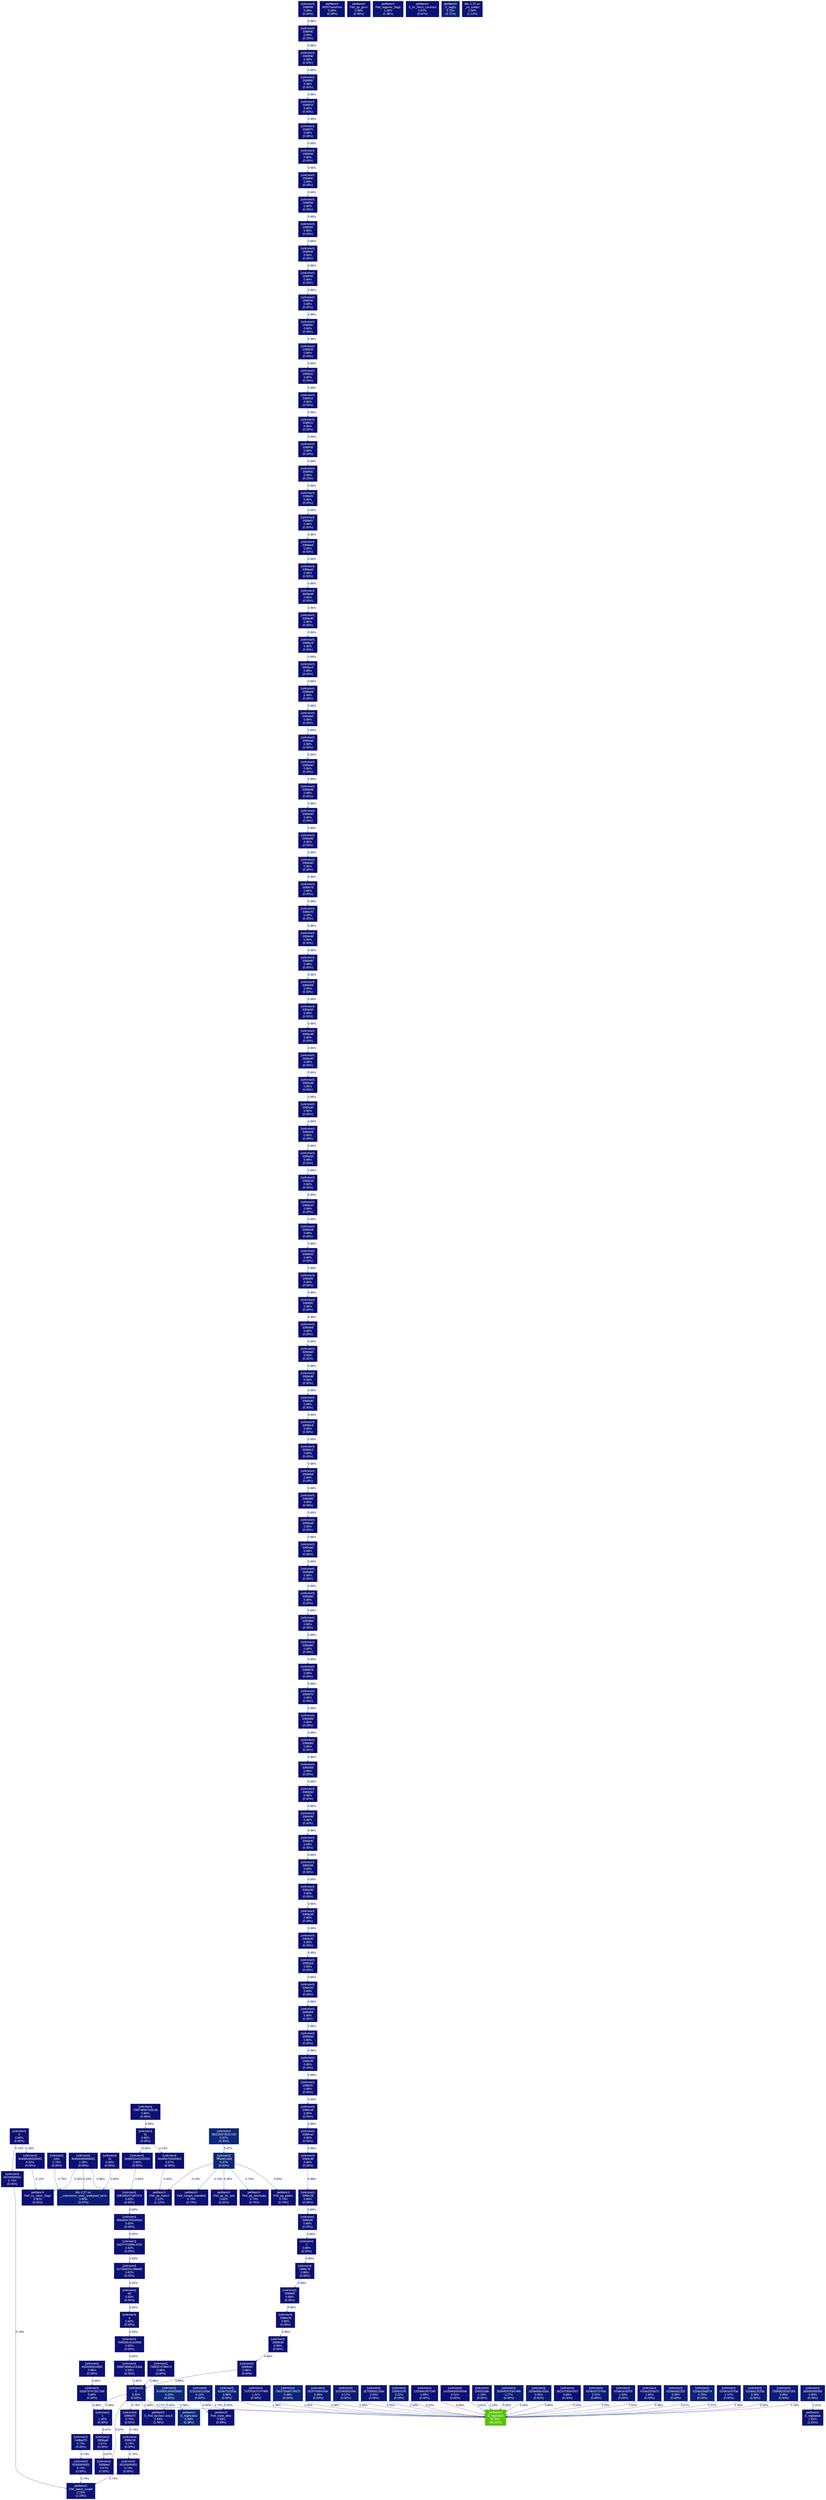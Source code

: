 digraph {
	graph [fontname=Arial, nodesep=0.125, ranksep=0.25];
	node [fontcolor=white, fontname=Arial, height=0, shape=box, style=filled, width=0];
	edge [fontname=Arial];
	"0:[unknown]" [color="#0d1a77", fontcolor="#ffffff", fontsize="10.00", label="[unknown]\n0\n3.20%\n(0.00%)"];
	"0:[unknown]" -> "1:[unknown]" [arrowsize="0.35", color="#0d0f73", fontcolor="#0d0f73", fontsize="10.00", label="0.58%", labeldistance="0.50", penwidth="0.50"];
	"0:[unknown]" -> "2089a70:[unknown]" [arrowsize="0.35", color="#0d1074", fontcolor="#0d1074", fontsize="10.00", label="0.74%", labeldistance="0.50", penwidth="0.50"];
	"0:[unknown]" -> "S_find_byclass.isra.5:/scratch/s1576261/spec-prof/install-spec-prof/CPU2006/400.perlbench/exe/perlbench" [arrowsize="0.35", color="#0d0f73", fontcolor="#0d0f73", fontsize="10.00", label="0.50%", labeldistance="0.50", penwidth="0.50"];
	"0:[unknown]" -> "S_regmatch:/scratch/s1576261/spec-prof/install-spec-prof/CPU2006/400.perlbench/exe/perlbench" [arrowsize="0.35", color="#0d0d73", fontcolor="#0d0d73", fontsize="10.00", label="0.17%", labeldistance="0.50", penwidth="0.50"];
	"1000b1100:[unknown]" [color="#0d1a77", fontcolor="#ffffff", fontsize="10.00", label="[unknown]\n1000b1100\n3.22%\n(0.00%)"];
	"1000b1100:[unknown]" -> "S_regmatch:/scratch/s1576261/spec-prof/install-spec-prof/CPU2006/400.perlbench/exe/perlbench" [arrowsize="0.35", color="#0d1a77", fontcolor="#0d1a77", fontsize="10.00", label="3.22%", labeldistance="0.50", penwidth="0.50"];
	"1001:[unknown]" [color="#0d1074", fontcolor="#ffffff", fontsize="10.00", label="[unknown]\n1001\n0.75%\n(0.00%)"];
	"1001:[unknown]" -> "__memmove_sse2_unaligned_erms:/lib64/libc-2.27.so" [arrowsize="0.35", color="#0d1074", fontcolor="#0d1074", fontsize="10.00", label="0.75%", labeldistance="0.50", penwidth="0.50"];
	"131fde61657240:[unknown]" [color="#0d1074", fontcolor="#ffffff", fontsize="10.00", label="[unknown]\n131fde61657240\n0.85%\n(0.00%)"];
	"131fde61657240:[unknown]" -> "S_regmatch:/scratch/s1576261/spec-prof/install-spec-prof/CPU2006/400.perlbench/exe/perlbench" [arrowsize="0.35", color="#0d1074", fontcolor="#0d1074", fontsize="10.00", label="0.85%", labeldistance="0.50", penwidth="0.50"];
	"14d8ad70:[unknown]" [color="#0d1074", fontcolor="#ffffff", fontsize="10.00", label="[unknown]\n14d8ad70\n0.74%\n(0.00%)"];
	"14d8ad70:[unknown]" -> "50300000001:[unknown]" [arrowsize="0.35", color="#0d1074", fontcolor="#0d1074", fontsize="10.00", label="0.74%", labeldistance="0.50", penwidth="0.50"];
	"1:[unknown]" [color="#0d1375", fontcolor="#ffffff", fontsize="10.00", label="[unknown]\n1\n1.44%\n(0.00%)"];
	"1:[unknown]" -> "2089aa8:[unknown]" [arrowsize="0.35", color="#0d0f74", fontcolor="#0d0f74", fontsize="10.00", label="0.67%", labeldistance="0.50", penwidth="0.50"];
	"1e25840000000de:[unknown]" [color="#0d0f73", fontcolor="#ffffff", fontsize="10.00", label="[unknown]\n1e25840000000de\n0.51%\n(0.00%)"];
	"1e25840000000de:[unknown]" -> "S_regmatch:/scratch/s1576261/spec-prof/install-spec-prof/CPU2006/400.perlbench/exe/perlbench" [arrowsize="0.35", color="#0d0f73", fontcolor="#0d0f73", fontsize="10.00", label="0.51%", labeldistance="0.50", penwidth="0.50"];
	"200022dde:[unknown]" [color="#0d1274", fontcolor="#ffffff", fontsize="10.00", label="[unknown]\n200022dde\n1.19%\n(0.00%)"];
	"200022dde:[unknown]" -> "S_regmatch:/scratch/s1576261/spec-prof/install-spec-prof/CPU2006/400.perlbench/exe/perlbench" [arrowsize="0.35", color="#0d1274", fontcolor="#0d1274", fontsize="10.00", label="1.19%", labeldistance="0.50", penwidth="0.50"];
	"206873696c6c616d:[unknown]" [color="#0d1074", fontcolor="#ffffff", fontsize="10.00", label="[unknown]\n206873696c6c616d\n0.82%\n(0.00%)"];
	"206873696c6c616d:[unknown]" -> "0:[unknown]" [arrowsize="0.35", color="#0d1074", fontcolor="#0d1074", fontsize="10.00", label="0.82%", labeldistance="0.50", penwidth="0.50"];
	"2089a70:[unknown]" [color="#0d1074", fontcolor="#ffffff", fontsize="10.00", label="[unknown]\n2089a70\n0.74%\n(0.00%)"];
	"2089a70:[unknown]" -> "2089c08:[unknown]" [arrowsize="0.35", color="#0d1074", fontcolor="#0d1074", fontsize="10.00", label="0.74%", labeldistance="0.50", penwidth="0.50"];
	"2089a78:[unknown]" [color="#0d1074", fontcolor="#ffffff", fontsize="10.00", label="[unknown]\n2089a78\n0.86%\n(0.00%)"];
	"2089a78:[unknown]" -> "2089b38:[unknown]" [arrowsize="0.35", color="#0d1074", fontcolor="#0d1074", fontsize="10.00", label="0.86%", labeldistance="0.50", penwidth="0.50"];
	"2089aa8:[unknown]" [color="#0d0f74", fontcolor="#ffffff", fontsize="10.00", label="[unknown]\n2089aa8\n0.67%\n(0.00%)"];
	"2089aa8:[unknown]" -> "2089be0:[unknown]" [arrowsize="0.35", color="#0d0f74", fontcolor="#0d0f74", fontsize="10.00", label="0.67%", labeldistance="0.50", penwidth="0.50"];
	"2089af8:[unknown]" [color="#0d1074", fontcolor="#ffffff", fontsize="10.00", label="[unknown]\n2089af8\n0.86%\n(0.00%)"];
	"2089af8:[unknown]" -> "3:[unknown]" [arrowsize="0.35", color="#0d1074", fontcolor="#0d1074", fontsize="10.00", label="0.86%", labeldistance="0.50", penwidth="0.50"];
	"2089b38:[unknown]" [color="#0d1074", fontcolor="#ffffff", fontsize="10.00", label="[unknown]\n2089b38\n0.86%\n(0.00%)"];
	"2089b38:[unknown]" -> "2089b40:[unknown]" [arrowsize="0.35", color="#0d1074", fontcolor="#0d1074", fontsize="10.00", label="0.86%", labeldistance="0.50", penwidth="0.50"];
	"2089b40:[unknown]" [color="#0d1074", fontcolor="#ffffff", fontsize="10.00", label="[unknown]\n2089b40\n0.86%\n(0.00%)"];
	"2089b40:[unknown]" -> "0:[unknown]" [arrowsize="0.35", color="#0d1074", fontcolor="#0d1074", fontsize="10.00", label="0.86%", labeldistance="0.50", penwidth="0.50"];
	"2089be0:[unknown]" [color="#0d0f74", fontcolor="#ffffff", fontsize="10.00", label="[unknown]\n2089be0\n0.67%\n(0.00%)"];
	"2089be0:[unknown]" -> "0:[unknown]" [arrowsize="0.35", color="#0d0f74", fontcolor="#0d0f74", fontsize="10.00", label="0.67%", labeldistance="0.50", penwidth="0.50"];
	"2089bf8:[unknown]" [color="#0d1074", fontcolor="#ffffff", fontsize="10.00", label="[unknown]\n2089bf8\n0.86%\n(0.00%)"];
	"2089bf8:[unknown]" -> "2089a78:[unknown]" [arrowsize="0.35", color="#0d1074", fontcolor="#0d1074", fontsize="10.00", label="0.86%", labeldistance="0.50", penwidth="0.50"];
	"2089c08:[unknown]" [color="#0d1074", fontcolor="#ffffff", fontsize="10.00", label="[unknown]\n2089c08\n0.74%\n(0.00%)"];
	"2089c08:[unknown]" -> "50100000001:[unknown]" [arrowsize="0.35", color="#0d1074", fontcolor="#0d1074", fontsize="10.00", label="0.74%", labeldistance="0.50", penwidth="0.50"];
	"2089c28:[unknown]" [color="#0d1074", fontcolor="#ffffff", fontsize="10.00", label="[unknown]\n2089c28\n0.86%\n(0.00%)"];
	"2089c28:[unknown]" -> "2089af8:[unknown]" [arrowsize="0.35", color="#0d1074", fontcolor="#0d1074", fontsize="10.00", label="0.86%", labeldistance="0.50", penwidth="0.50"];
	"2089c78:[unknown]" [color="#0d1074", fontcolor="#ffffff", fontsize="10.00", label="[unknown]\n2089c78\n0.86%\n(0.00%)"];
	"2089c78:[unknown]" -> "2089bf8:[unknown]" [arrowsize="0.35", color="#0d1074", fontcolor="#0d1074", fontsize="10.00", label="0.86%", labeldistance="0.50", penwidth="0.50"];
	"2089cd8:[unknown]" [color="#0d1074", fontcolor="#ffffff", fontsize="10.00", label="[unknown]\n2089cd8\n0.86%\n(0.00%)"];
	"2089cd8:[unknown]" -> "2089c28:[unknown]" [arrowsize="0.35", color="#0d1074", fontcolor="#0d1074", fontsize="10.00", label="0.86%", labeldistance="0.50", penwidth="0.50"];
	"2089ce0:[unknown]" [color="#0d1074", fontcolor="#ffffff", fontsize="10.00", label="[unknown]\n2089ce0\n0.86%\n(0.00%)"];
	"2089ce0:[unknown]" -> "2089cd8:[unknown]" [arrowsize="0.35", color="#0d1074", fontcolor="#0d1074", fontsize="10.00", label="0.86%", labeldistance="0.50", penwidth="0.50"];
	"2089ce8:[unknown]" [color="#0d1074", fontcolor="#ffffff", fontsize="10.00", label="[unknown]\n2089ce8\n0.86%\n(0.00%)"];
	"2089ce8:[unknown]" -> "2089ce0:[unknown]" [arrowsize="0.35", color="#0d1074", fontcolor="#0d1074", fontsize="10.00", label="0.86%", labeldistance="0.50", penwidth="0.50"];
	"2089cf0:[unknown]" [color="#0d1074", fontcolor="#ffffff", fontsize="10.00", label="[unknown]\n2089cf0\n0.86%\n(0.00%)"];
	"2089cf0:[unknown]" -> "2089ce8:[unknown]" [arrowsize="0.35", color="#0d1074", fontcolor="#0d1074", fontsize="10.00", label="0.86%", labeldistance="0.50", penwidth="0.50"];
	"2089cf8:[unknown]" [color="#0d1074", fontcolor="#ffffff", fontsize="10.00", label="[unknown]\n2089cf8\n0.86%\n(0.00%)"];
	"2089cf8:[unknown]" -> "2089cf0:[unknown]" [arrowsize="0.35", color="#0d1074", fontcolor="#0d1074", fontsize="10.00", label="0.86%", labeldistance="0.50", penwidth="0.50"];
	"2089d00:[unknown]" [color="#0d1074", fontcolor="#ffffff", fontsize="10.00", label="[unknown]\n2089d00\n0.86%\n(0.00%)"];
	"2089d00:[unknown]" -> "2089cf8:[unknown]" [arrowsize="0.35", color="#0d1074", fontcolor="#0d1074", fontsize="10.00", label="0.86%", labeldistance="0.50", penwidth="0.50"];
	"2089d08:[unknown]" [color="#0d1074", fontcolor="#ffffff", fontsize="10.00", label="[unknown]\n2089d08\n0.86%\n(0.00%)"];
	"2089d08:[unknown]" -> "2089d00:[unknown]" [arrowsize="0.35", color="#0d1074", fontcolor="#0d1074", fontsize="10.00", label="0.86%", labeldistance="0.50", penwidth="0.50"];
	"2089d10:[unknown]" [color="#0d1074", fontcolor="#ffffff", fontsize="10.00", label="[unknown]\n2089d10\n0.86%\n(0.00%)"];
	"2089d10:[unknown]" -> "2089d08:[unknown]" [arrowsize="0.35", color="#0d1074", fontcolor="#0d1074", fontsize="10.00", label="0.86%", labeldistance="0.50", penwidth="0.50"];
	"2089d18:[unknown]" [color="#0d1074", fontcolor="#ffffff", fontsize="10.00", label="[unknown]\n2089d18\n0.86%\n(0.00%)"];
	"2089d18:[unknown]" -> "2089d10:[unknown]" [arrowsize="0.35", color="#0d1074", fontcolor="#0d1074", fontsize="10.00", label="0.86%", labeldistance="0.50", penwidth="0.50"];
	"2089d20:[unknown]" [color="#0d1074", fontcolor="#ffffff", fontsize="10.00", label="[unknown]\n2089d20\n0.86%\n(0.00%)"];
	"2089d20:[unknown]" -> "2089d18:[unknown]" [arrowsize="0.35", color="#0d1074", fontcolor="#0d1074", fontsize="10.00", label="0.86%", labeldistance="0.50", penwidth="0.50"];
	"2089d28:[unknown]" [color="#0d1074", fontcolor="#ffffff", fontsize="10.00", label="[unknown]\n2089d28\n0.86%\n(0.00%)"];
	"2089d28:[unknown]" -> "2089d20:[unknown]" [arrowsize="0.35", color="#0d1074", fontcolor="#0d1074", fontsize="10.00", label="0.86%", labeldistance="0.50", penwidth="0.50"];
	"2089d30:[unknown]" [color="#0d1074", fontcolor="#ffffff", fontsize="10.00", label="[unknown]\n2089d30\n0.86%\n(0.00%)"];
	"2089d30:[unknown]" -> "2089d28:[unknown]" [arrowsize="0.35", color="#0d1074", fontcolor="#0d1074", fontsize="10.00", label="0.86%", labeldistance="0.50", penwidth="0.50"];
	"2089d38:[unknown]" [color="#0d1074", fontcolor="#ffffff", fontsize="10.00", label="[unknown]\n2089d38\n0.86%\n(0.00%)"];
	"2089d38:[unknown]" -> "2089d30:[unknown]" [arrowsize="0.35", color="#0d1074", fontcolor="#0d1074", fontsize="10.00", label="0.86%", labeldistance="0.50", penwidth="0.50"];
	"2089d40:[unknown]" [color="#0d1074", fontcolor="#ffffff", fontsize="10.00", label="[unknown]\n2089d40\n0.86%\n(0.00%)"];
	"2089d40:[unknown]" -> "2089d38:[unknown]" [arrowsize="0.35", color="#0d1074", fontcolor="#0d1074", fontsize="10.00", label="0.86%", labeldistance="0.50", penwidth="0.50"];
	"2089d48:[unknown]" [color="#0d1074", fontcolor="#ffffff", fontsize="10.00", label="[unknown]\n2089d48\n0.86%\n(0.00%)"];
	"2089d48:[unknown]" -> "2089d40:[unknown]" [arrowsize="0.35", color="#0d1074", fontcolor="#0d1074", fontsize="10.00", label="0.86%", labeldistance="0.50", penwidth="0.50"];
	"2089d50:[unknown]" [color="#0d1074", fontcolor="#ffffff", fontsize="10.00", label="[unknown]\n2089d50\n0.86%\n(0.00%)"];
	"2089d50:[unknown]" -> "2089d48:[unknown]" [arrowsize="0.35", color="#0d1074", fontcolor="#0d1074", fontsize="10.00", label="0.86%", labeldistance="0.50", penwidth="0.50"];
	"2089d58:[unknown]" [color="#0d1074", fontcolor="#ffffff", fontsize="10.00", label="[unknown]\n2089d58\n0.86%\n(0.00%)"];
	"2089d58:[unknown]" -> "2089d50:[unknown]" [arrowsize="0.35", color="#0d1074", fontcolor="#0d1074", fontsize="10.00", label="0.86%", labeldistance="0.50", penwidth="0.50"];
	"2089d60:[unknown]" [color="#0d1074", fontcolor="#ffffff", fontsize="10.00", label="[unknown]\n2089d60\n0.86%\n(0.00%)"];
	"2089d60:[unknown]" -> "2089d58:[unknown]" [arrowsize="0.35", color="#0d1074", fontcolor="#0d1074", fontsize="10.00", label="0.86%", labeldistance="0.50", penwidth="0.50"];
	"2089d68:[unknown]" [color="#0d1074", fontcolor="#ffffff", fontsize="10.00", label="[unknown]\n2089d68\n0.86%\n(0.00%)"];
	"2089d68:[unknown]" -> "2089d60:[unknown]" [arrowsize="0.35", color="#0d1074", fontcolor="#0d1074", fontsize="10.00", label="0.86%", labeldistance="0.50", penwidth="0.50"];
	"2089d70:[unknown]" [color="#0d1074", fontcolor="#ffffff", fontsize="10.00", label="[unknown]\n2089d70\n0.86%\n(0.00%)"];
	"2089d70:[unknown]" -> "2089d68:[unknown]" [arrowsize="0.35", color="#0d1074", fontcolor="#0d1074", fontsize="10.00", label="0.86%", labeldistance="0.50", penwidth="0.50"];
	"2089d78:[unknown]" [color="#0d1074", fontcolor="#ffffff", fontsize="10.00", label="[unknown]\n2089d78\n0.86%\n(0.00%)"];
	"2089d78:[unknown]" -> "2089d70:[unknown]" [arrowsize="0.35", color="#0d1074", fontcolor="#0d1074", fontsize="10.00", label="0.86%", labeldistance="0.50", penwidth="0.50"];
	"2089d80:[unknown]" [color="#0d1074", fontcolor="#ffffff", fontsize="10.00", label="[unknown]\n2089d80\n0.86%\n(0.00%)"];
	"2089d80:[unknown]" -> "2089d78:[unknown]" [arrowsize="0.35", color="#0d1074", fontcolor="#0d1074", fontsize="10.00", label="0.86%", labeldistance="0.50", penwidth="0.50"];
	"2089d88:[unknown]" [color="#0d1074", fontcolor="#ffffff", fontsize="10.00", label="[unknown]\n2089d88\n0.86%\n(0.00%)"];
	"2089d88:[unknown]" -> "2089d80:[unknown]" [arrowsize="0.35", color="#0d1074", fontcolor="#0d1074", fontsize="10.00", label="0.86%", labeldistance="0.50", penwidth="0.50"];
	"2089d90:[unknown]" [color="#0d1074", fontcolor="#ffffff", fontsize="10.00", label="[unknown]\n2089d90\n0.86%\n(0.00%)"];
	"2089d90:[unknown]" -> "2089d88:[unknown]" [arrowsize="0.35", color="#0d1074", fontcolor="#0d1074", fontsize="10.00", label="0.86%", labeldistance="0.50", penwidth="0.50"];
	"2089d98:[unknown]" [color="#0d1074", fontcolor="#ffffff", fontsize="10.00", label="[unknown]\n2089d98\n0.86%\n(0.00%)"];
	"2089d98:[unknown]" -> "2089d90:[unknown]" [arrowsize="0.35", color="#0d1074", fontcolor="#0d1074", fontsize="10.00", label="0.86%", labeldistance="0.50", penwidth="0.50"];
	"2089da0:[unknown]" [color="#0d1074", fontcolor="#ffffff", fontsize="10.00", label="[unknown]\n2089da0\n0.86%\n(0.00%)"];
	"2089da0:[unknown]" -> "2089d98:[unknown]" [arrowsize="0.35", color="#0d1074", fontcolor="#0d1074", fontsize="10.00", label="0.86%", labeldistance="0.50", penwidth="0.50"];
	"2089da8:[unknown]" [color="#0d1074", fontcolor="#ffffff", fontsize="10.00", label="[unknown]\n2089da8\n0.86%\n(0.00%)"];
	"2089da8:[unknown]" -> "2089da0:[unknown]" [arrowsize="0.35", color="#0d1074", fontcolor="#0d1074", fontsize="10.00", label="0.86%", labeldistance="0.50", penwidth="0.50"];
	"2089db0:[unknown]" [color="#0d1074", fontcolor="#ffffff", fontsize="10.00", label="[unknown]\n2089db0\n0.86%\n(0.00%)"];
	"2089db0:[unknown]" -> "2089da8:[unknown]" [arrowsize="0.35", color="#0d1074", fontcolor="#0d1074", fontsize="10.00", label="0.86%", labeldistance="0.50", penwidth="0.50"];
	"2089db8:[unknown]" [color="#0d1074", fontcolor="#ffffff", fontsize="10.00", label="[unknown]\n2089db8\n0.86%\n(0.00%)"];
	"2089db8:[unknown]" -> "2089db0:[unknown]" [arrowsize="0.35", color="#0d1074", fontcolor="#0d1074", fontsize="10.00", label="0.86%", labeldistance="0.50", penwidth="0.50"];
	"2089dc0:[unknown]" [color="#0d1074", fontcolor="#ffffff", fontsize="10.00", label="[unknown]\n2089dc0\n0.86%\n(0.00%)"];
	"2089dc0:[unknown]" -> "2089db8:[unknown]" [arrowsize="0.35", color="#0d1074", fontcolor="#0d1074", fontsize="10.00", label="0.86%", labeldistance="0.50", penwidth="0.50"];
	"2089dc8:[unknown]" [color="#0d1074", fontcolor="#ffffff", fontsize="10.00", label="[unknown]\n2089dc8\n0.86%\n(0.00%)"];
	"2089dc8:[unknown]" -> "2089dc0:[unknown]" [arrowsize="0.35", color="#0d1074", fontcolor="#0d1074", fontsize="10.00", label="0.86%", labeldistance="0.50", penwidth="0.50"];
	"2089dd0:[unknown]" [color="#0d1074", fontcolor="#ffffff", fontsize="10.00", label="[unknown]\n2089dd0\n0.86%\n(0.00%)"];
	"2089dd0:[unknown]" -> "2089dc8:[unknown]" [arrowsize="0.35", color="#0d1074", fontcolor="#0d1074", fontsize="10.00", label="0.86%", labeldistance="0.50", penwidth="0.50"];
	"2089dd8:[unknown]" [color="#0d1074", fontcolor="#ffffff", fontsize="10.00", label="[unknown]\n2089dd8\n0.86%\n(0.00%)"];
	"2089dd8:[unknown]" -> "2089dd0:[unknown]" [arrowsize="0.35", color="#0d1074", fontcolor="#0d1074", fontsize="10.00", label="0.86%", labeldistance="0.50", penwidth="0.50"];
	"2089de0:[unknown]" [color="#0d1074", fontcolor="#ffffff", fontsize="10.00", label="[unknown]\n2089de0\n0.86%\n(0.00%)"];
	"2089de0:[unknown]" -> "2089dd8:[unknown]" [arrowsize="0.35", color="#0d1074", fontcolor="#0d1074", fontsize="10.00", label="0.86%", labeldistance="0.50", penwidth="0.50"];
	"2089de8:[unknown]" [color="#0d1074", fontcolor="#ffffff", fontsize="10.00", label="[unknown]\n2089de8\n0.86%\n(0.00%)"];
	"2089de8:[unknown]" -> "2089de0:[unknown]" [arrowsize="0.35", color="#0d1074", fontcolor="#0d1074", fontsize="10.00", label="0.86%", labeldistance="0.50", penwidth="0.50"];
	"2089df0:[unknown]" [color="#0d1074", fontcolor="#ffffff", fontsize="10.00", label="[unknown]\n2089df0\n0.86%\n(0.00%)"];
	"2089df0:[unknown]" -> "2089de8:[unknown]" [arrowsize="0.35", color="#0d1074", fontcolor="#0d1074", fontsize="10.00", label="0.86%", labeldistance="0.50", penwidth="0.50"];
	"2089df8:[unknown]" [color="#0d1074", fontcolor="#ffffff", fontsize="10.00", label="[unknown]\n2089df8\n0.86%\n(0.00%)"];
	"2089df8:[unknown]" -> "2089df0:[unknown]" [arrowsize="0.35", color="#0d1074", fontcolor="#0d1074", fontsize="10.00", label="0.86%", labeldistance="0.50", penwidth="0.50"];
	"2089e00:[unknown]" [color="#0d1074", fontcolor="#ffffff", fontsize="10.00", label="[unknown]\n2089e00\n0.86%\n(0.00%)"];
	"2089e00:[unknown]" -> "2089df8:[unknown]" [arrowsize="0.35", color="#0d1074", fontcolor="#0d1074", fontsize="10.00", label="0.86%", labeldistance="0.50", penwidth="0.50"];
	"2089e08:[unknown]" [color="#0d1074", fontcolor="#ffffff", fontsize="10.00", label="[unknown]\n2089e08\n0.86%\n(0.00%)"];
	"2089e08:[unknown]" -> "2089e00:[unknown]" [arrowsize="0.35", color="#0d1074", fontcolor="#0d1074", fontsize="10.00", label="0.86%", labeldistance="0.50", penwidth="0.50"];
	"2089e10:[unknown]" [color="#0d1074", fontcolor="#ffffff", fontsize="10.00", label="[unknown]\n2089e10\n0.86%\n(0.00%)"];
	"2089e10:[unknown]" -> "2089e08:[unknown]" [arrowsize="0.35", color="#0d1074", fontcolor="#0d1074", fontsize="10.00", label="0.86%", labeldistance="0.50", penwidth="0.50"];
	"2089e18:[unknown]" [color="#0d1074", fontcolor="#ffffff", fontsize="10.00", label="[unknown]\n2089e18\n0.86%\n(0.00%)"];
	"2089e18:[unknown]" -> "2089e10:[unknown]" [arrowsize="0.35", color="#0d1074", fontcolor="#0d1074", fontsize="10.00", label="0.86%", labeldistance="0.50", penwidth="0.50"];
	"2089e20:[unknown]" [color="#0d1074", fontcolor="#ffffff", fontsize="10.00", label="[unknown]\n2089e20\n0.86%\n(0.00%)"];
	"2089e20:[unknown]" -> "2089e18:[unknown]" [arrowsize="0.35", color="#0d1074", fontcolor="#0d1074", fontsize="10.00", label="0.86%", labeldistance="0.50", penwidth="0.50"];
	"2089e28:[unknown]" [color="#0d1074", fontcolor="#ffffff", fontsize="10.00", label="[unknown]\n2089e28\n0.86%\n(0.00%)"];
	"2089e28:[unknown]" -> "2089e20:[unknown]" [arrowsize="0.35", color="#0d1074", fontcolor="#0d1074", fontsize="10.00", label="0.86%", labeldistance="0.50", penwidth="0.50"];
	"2089e30:[unknown]" [color="#0d1074", fontcolor="#ffffff", fontsize="10.00", label="[unknown]\n2089e30\n0.86%\n(0.00%)"];
	"2089e30:[unknown]" -> "2089e28:[unknown]" [arrowsize="0.35", color="#0d1074", fontcolor="#0d1074", fontsize="10.00", label="0.86%", labeldistance="0.50", penwidth="0.50"];
	"2089e38:[unknown]" [color="#0d1074", fontcolor="#ffffff", fontsize="10.00", label="[unknown]\n2089e38\n0.86%\n(0.00%)"];
	"2089e38:[unknown]" -> "2089e30:[unknown]" [arrowsize="0.35", color="#0d1074", fontcolor="#0d1074", fontsize="10.00", label="0.86%", labeldistance="0.50", penwidth="0.50"];
	"2089e40:[unknown]" [color="#0d1074", fontcolor="#ffffff", fontsize="10.00", label="[unknown]\n2089e40\n0.86%\n(0.00%)"];
	"2089e40:[unknown]" -> "2089e38:[unknown]" [arrowsize="0.35", color="#0d1074", fontcolor="#0d1074", fontsize="10.00", label="0.86%", labeldistance="0.50", penwidth="0.50"];
	"2089e48:[unknown]" [color="#0d1074", fontcolor="#ffffff", fontsize="10.00", label="[unknown]\n2089e48\n0.86%\n(0.00%)"];
	"2089e48:[unknown]" -> "2089e40:[unknown]" [arrowsize="0.35", color="#0d1074", fontcolor="#0d1074", fontsize="10.00", label="0.86%", labeldistance="0.50", penwidth="0.50"];
	"2089e50:[unknown]" [color="#0d1074", fontcolor="#ffffff", fontsize="10.00", label="[unknown]\n2089e50\n0.86%\n(0.00%)"];
	"2089e50:[unknown]" -> "2089e48:[unknown]" [arrowsize="0.35", color="#0d1074", fontcolor="#0d1074", fontsize="10.00", label="0.86%", labeldistance="0.50", penwidth="0.50"];
	"2089e58:[unknown]" [color="#0d1074", fontcolor="#ffffff", fontsize="10.00", label="[unknown]\n2089e58\n0.86%\n(0.00%)"];
	"2089e58:[unknown]" -> "2089e50:[unknown]" [arrowsize="0.35", color="#0d1074", fontcolor="#0d1074", fontsize="10.00", label="0.86%", labeldistance="0.50", penwidth="0.50"];
	"2089e60:[unknown]" [color="#0d1074", fontcolor="#ffffff", fontsize="10.00", label="[unknown]\n2089e60\n0.86%\n(0.00%)"];
	"2089e60:[unknown]" -> "2089e58:[unknown]" [arrowsize="0.35", color="#0d1074", fontcolor="#0d1074", fontsize="10.00", label="0.86%", labeldistance="0.50", penwidth="0.50"];
	"2089e68:[unknown]" [color="#0d1074", fontcolor="#ffffff", fontsize="10.00", label="[unknown]\n2089e68\n0.86%\n(0.00%)"];
	"2089e68:[unknown]" -> "2089e60:[unknown]" [arrowsize="0.35", color="#0d1074", fontcolor="#0d1074", fontsize="10.00", label="0.86%", labeldistance="0.50", penwidth="0.50"];
	"2089e70:[unknown]" [color="#0d1074", fontcolor="#ffffff", fontsize="10.00", label="[unknown]\n2089e70\n0.86%\n(0.00%)"];
	"2089e70:[unknown]" -> "2089e68:[unknown]" [arrowsize="0.35", color="#0d1074", fontcolor="#0d1074", fontsize="10.00", label="0.86%", labeldistance="0.50", penwidth="0.50"];
	"2089e78:[unknown]" [color="#0d1074", fontcolor="#ffffff", fontsize="10.00", label="[unknown]\n2089e78\n0.86%\n(0.00%)"];
	"2089e78:[unknown]" -> "2089e70:[unknown]" [arrowsize="0.35", color="#0d1074", fontcolor="#0d1074", fontsize="10.00", label="0.86%", labeldistance="0.50", penwidth="0.50"];
	"2089e80:[unknown]" [color="#0d1074", fontcolor="#ffffff", fontsize="10.00", label="[unknown]\n2089e80\n0.86%\n(0.00%)"];
	"2089e80:[unknown]" -> "2089e78:[unknown]" [arrowsize="0.35", color="#0d1074", fontcolor="#0d1074", fontsize="10.00", label="0.86%", labeldistance="0.50", penwidth="0.50"];
	"2089e88:[unknown]" [color="#0d1074", fontcolor="#ffffff", fontsize="10.00", label="[unknown]\n2089e88\n0.86%\n(0.00%)"];
	"2089e88:[unknown]" -> "2089e80:[unknown]" [arrowsize="0.35", color="#0d1074", fontcolor="#0d1074", fontsize="10.00", label="0.86%", labeldistance="0.50", penwidth="0.50"];
	"2089e90:[unknown]" [color="#0d1074", fontcolor="#ffffff", fontsize="10.00", label="[unknown]\n2089e90\n0.86%\n(0.00%)"];
	"2089e90:[unknown]" -> "2089e88:[unknown]" [arrowsize="0.35", color="#0d1074", fontcolor="#0d1074", fontsize="10.00", label="0.86%", labeldistance="0.50", penwidth="0.50"];
	"2089e98:[unknown]" [color="#0d1074", fontcolor="#ffffff", fontsize="10.00", label="[unknown]\n2089e98\n0.86%\n(0.00%)"];
	"2089e98:[unknown]" -> "2089e90:[unknown]" [arrowsize="0.35", color="#0d1074", fontcolor="#0d1074", fontsize="10.00", label="0.86%", labeldistance="0.50", penwidth="0.50"];
	"2089ea0:[unknown]" [color="#0d1074", fontcolor="#ffffff", fontsize="10.00", label="[unknown]\n2089ea0\n0.86%\n(0.00%)"];
	"2089ea0:[unknown]" -> "2089e98:[unknown]" [arrowsize="0.35", color="#0d1074", fontcolor="#0d1074", fontsize="10.00", label="0.86%", labeldistance="0.50", penwidth="0.50"];
	"2089ea8:[unknown]" [color="#0d1074", fontcolor="#ffffff", fontsize="10.00", label="[unknown]\n2089ea8\n0.86%\n(0.00%)"];
	"2089ea8:[unknown]" -> "2089ea0:[unknown]" [arrowsize="0.35", color="#0d1074", fontcolor="#0d1074", fontsize="10.00", label="0.86%", labeldistance="0.50", penwidth="0.50"];
	"2089eb0:[unknown]" [color="#0d1074", fontcolor="#ffffff", fontsize="10.00", label="[unknown]\n2089eb0\n0.86%\n(0.00%)"];
	"2089eb0:[unknown]" -> "2089ea8:[unknown]" [arrowsize="0.35", color="#0d1074", fontcolor="#0d1074", fontsize="10.00", label="0.86%", labeldistance="0.50", penwidth="0.50"];
	"2089eb8:[unknown]" [color="#0d1074", fontcolor="#ffffff", fontsize="10.00", label="[unknown]\n2089eb8\n0.86%\n(0.00%)"];
	"2089eb8:[unknown]" -> "2089eb0:[unknown]" [arrowsize="0.35", color="#0d1074", fontcolor="#0d1074", fontsize="10.00", label="0.86%", labeldistance="0.50", penwidth="0.50"];
	"2089ec0:[unknown]" [color="#0d1074", fontcolor="#ffffff", fontsize="10.00", label="[unknown]\n2089ec0\n0.86%\n(0.00%)"];
	"2089ec0:[unknown]" -> "2089eb8:[unknown]" [arrowsize="0.35", color="#0d1074", fontcolor="#0d1074", fontsize="10.00", label="0.86%", labeldistance="0.50", penwidth="0.50"];
	"2089ec8:[unknown]" [color="#0d1074", fontcolor="#ffffff", fontsize="10.00", label="[unknown]\n2089ec8\n0.86%\n(0.00%)"];
	"2089ec8:[unknown]" -> "2089ec0:[unknown]" [arrowsize="0.35", color="#0d1074", fontcolor="#0d1074", fontsize="10.00", label="0.86%", labeldistance="0.50", penwidth="0.50"];
	"2089ed0:[unknown]" [color="#0d1074", fontcolor="#ffffff", fontsize="10.00", label="[unknown]\n2089ed0\n0.86%\n(0.00%)"];
	"2089ed0:[unknown]" -> "2089ec8:[unknown]" [arrowsize="0.35", color="#0d1074", fontcolor="#0d1074", fontsize="10.00", label="0.86%", labeldistance="0.50", penwidth="0.50"];
	"2089ed8:[unknown]" [color="#0d1074", fontcolor="#ffffff", fontsize="10.00", label="[unknown]\n2089ed8\n0.86%\n(0.00%)"];
	"2089ed8:[unknown]" -> "2089ed0:[unknown]" [arrowsize="0.35", color="#0d1074", fontcolor="#0d1074", fontsize="10.00", label="0.86%", labeldistance="0.50", penwidth="0.50"];
	"2089ee0:[unknown]" [color="#0d1074", fontcolor="#ffffff", fontsize="10.00", label="[unknown]\n2089ee0\n0.86%\n(0.00%)"];
	"2089ee0:[unknown]" -> "2089ed8:[unknown]" [arrowsize="0.35", color="#0d1074", fontcolor="#0d1074", fontsize="10.00", label="0.86%", labeldistance="0.50", penwidth="0.50"];
	"2089ee8:[unknown]" [color="#0d1074", fontcolor="#ffffff", fontsize="10.00", label="[unknown]\n2089ee8\n0.86%\n(0.00%)"];
	"2089ee8:[unknown]" -> "2089ee0:[unknown]" [arrowsize="0.35", color="#0d1074", fontcolor="#0d1074", fontsize="10.00", label="0.86%", labeldistance="0.50", penwidth="0.50"];
	"2089ef0:[unknown]" [color="#0d1074", fontcolor="#ffffff", fontsize="10.00", label="[unknown]\n2089ef0\n0.86%\n(0.00%)"];
	"2089ef0:[unknown]" -> "2089ee8:[unknown]" [arrowsize="0.35", color="#0d1074", fontcolor="#0d1074", fontsize="10.00", label="0.86%", labeldistance="0.50", penwidth="0.50"];
	"2089ef8:[unknown]" [color="#0d1074", fontcolor="#ffffff", fontsize="10.00", label="[unknown]\n2089ef8\n0.86%\n(0.00%)"];
	"2089ef8:[unknown]" -> "2089ef0:[unknown]" [arrowsize="0.35", color="#0d1074", fontcolor="#0d1074", fontsize="10.00", label="0.86%", labeldistance="0.50", penwidth="0.50"];
	"2089f00:[unknown]" [color="#0d1074", fontcolor="#ffffff", fontsize="10.00", label="[unknown]\n2089f00\n0.86%\n(0.00%)"];
	"2089f00:[unknown]" -> "2089ef8:[unknown]" [arrowsize="0.35", color="#0d1074", fontcolor="#0d1074", fontsize="10.00", label="0.86%", labeldistance="0.50", penwidth="0.50"];
	"2089f08:[unknown]" [color="#0d1074", fontcolor="#ffffff", fontsize="10.00", label="[unknown]\n2089f08\n0.86%\n(0.00%)"];
	"2089f08:[unknown]" -> "2089f00:[unknown]" [arrowsize="0.35", color="#0d1074", fontcolor="#0d1074", fontsize="10.00", label="0.86%", labeldistance="0.50", penwidth="0.50"];
	"2089f10:[unknown]" [color="#0d1074", fontcolor="#ffffff", fontsize="10.00", label="[unknown]\n2089f10\n0.86%\n(0.00%)"];
	"2089f10:[unknown]" -> "2089f08:[unknown]" [arrowsize="0.35", color="#0d1074", fontcolor="#0d1074", fontsize="10.00", label="0.86%", labeldistance="0.50", penwidth="0.50"];
	"2089f18:[unknown]" [color="#0d1074", fontcolor="#ffffff", fontsize="10.00", label="[unknown]\n2089f18\n0.86%\n(0.00%)"];
	"2089f18:[unknown]" -> "2089f10:[unknown]" [arrowsize="0.35", color="#0d1074", fontcolor="#0d1074", fontsize="10.00", label="0.86%", labeldistance="0.50", penwidth="0.50"];
	"2089f20:[unknown]" [color="#0d1074", fontcolor="#ffffff", fontsize="10.00", label="[unknown]\n2089f20\n0.86%\n(0.00%)"];
	"2089f20:[unknown]" -> "2089f18:[unknown]" [arrowsize="0.35", color="#0d1074", fontcolor="#0d1074", fontsize="10.00", label="0.86%", labeldistance="0.50", penwidth="0.50"];
	"2089f28:[unknown]" [color="#0d1074", fontcolor="#ffffff", fontsize="10.00", label="[unknown]\n2089f28\n0.86%\n(0.00%)"];
	"2089f28:[unknown]" -> "2089f20:[unknown]" [arrowsize="0.35", color="#0d1074", fontcolor="#0d1074", fontsize="10.00", label="0.86%", labeldistance="0.50", penwidth="0.50"];
	"2089f30:[unknown]" [color="#0d1074", fontcolor="#ffffff", fontsize="10.00", label="[unknown]\n2089f30\n0.86%\n(0.00%)"];
	"2089f30:[unknown]" -> "2089f28:[unknown]" [arrowsize="0.35", color="#0d1074", fontcolor="#0d1074", fontsize="10.00", label="0.86%", labeldistance="0.50", penwidth="0.50"];
	"2089f38:[unknown]" [color="#0d1074", fontcolor="#ffffff", fontsize="10.00", label="[unknown]\n2089f38\n0.86%\n(0.00%)"];
	"2089f38:[unknown]" -> "2089f30:[unknown]" [arrowsize="0.35", color="#0d1074", fontcolor="#0d1074", fontsize="10.00", label="0.86%", labeldistance="0.50", penwidth="0.50"];
	"2089f40:[unknown]" [color="#0d1074", fontcolor="#ffffff", fontsize="10.00", label="[unknown]\n2089f40\n0.86%\n(0.00%)"];
	"2089f40:[unknown]" -> "2089f38:[unknown]" [arrowsize="0.35", color="#0d1074", fontcolor="#0d1074", fontsize="10.00", label="0.86%", labeldistance="0.50", penwidth="0.50"];
	"2089f48:[unknown]" [color="#0d1074", fontcolor="#ffffff", fontsize="10.00", label="[unknown]\n2089f48\n0.86%\n(0.00%)"];
	"2089f48:[unknown]" -> "2089f40:[unknown]" [arrowsize="0.35", color="#0d1074", fontcolor="#0d1074", fontsize="10.00", label="0.86%", labeldistance="0.50", penwidth="0.50"];
	"2089f50:[unknown]" [color="#0d1074", fontcolor="#ffffff", fontsize="10.00", label="[unknown]\n2089f50\n0.86%\n(0.00%)"];
	"2089f50:[unknown]" -> "2089f48:[unknown]" [arrowsize="0.35", color="#0d1074", fontcolor="#0d1074", fontsize="10.00", label="0.86%", labeldistance="0.50", penwidth="0.50"];
	"2089f58:[unknown]" [color="#0d1074", fontcolor="#ffffff", fontsize="10.00", label="[unknown]\n2089f58\n0.86%\n(0.00%)"];
	"2089f58:[unknown]" -> "2089f50:[unknown]" [arrowsize="0.35", color="#0d1074", fontcolor="#0d1074", fontsize="10.00", label="0.86%", labeldistance="0.50", penwidth="0.50"];
	"2089f60:[unknown]" [color="#0d1074", fontcolor="#ffffff", fontsize="10.00", label="[unknown]\n2089f60\n0.86%\n(0.00%)"];
	"2089f60:[unknown]" -> "2089f58:[unknown]" [arrowsize="0.35", color="#0d1074", fontcolor="#0d1074", fontsize="10.00", label="0.86%", labeldistance="0.50", penwidth="0.50"];
	"2089f68:[unknown]" [color="#0d1074", fontcolor="#ffffff", fontsize="10.00", label="[unknown]\n2089f68\n0.86%\n(0.00%)"];
	"2089f68:[unknown]" -> "2089f60:[unknown]" [arrowsize="0.35", color="#0d1074", fontcolor="#0d1074", fontsize="10.00", label="0.86%", labeldistance="0.50", penwidth="0.50"];
	"2089f70:[unknown]" [color="#0d1074", fontcolor="#ffffff", fontsize="10.00", label="[unknown]\n2089f70\n0.86%\n(0.00%)"];
	"2089f70:[unknown]" -> "2089f68:[unknown]" [arrowsize="0.35", color="#0d1074", fontcolor="#0d1074", fontsize="10.00", label="0.86%", labeldistance="0.50", penwidth="0.50"];
	"2089f78:[unknown]" [color="#0d1074", fontcolor="#ffffff", fontsize="10.00", label="[unknown]\n2089f78\n0.86%\n(0.00%)"];
	"2089f78:[unknown]" -> "2089f70:[unknown]" [arrowsize="0.35", color="#0d1074", fontcolor="#0d1074", fontsize="10.00", label="0.86%", labeldistance="0.50", penwidth="0.50"];
	"2089f80:[unknown]" [color="#0d1074", fontcolor="#ffffff", fontsize="10.00", label="[unknown]\n2089f80\n0.86%\n(0.00%)"];
	"2089f80:[unknown]" -> "2089f78:[unknown]" [arrowsize="0.35", color="#0d1074", fontcolor="#0d1074", fontsize="10.00", label="0.86%", labeldistance="0.50", penwidth="0.50"];
	"2089f88:[unknown]" [color="#0d1074", fontcolor="#ffffff", fontsize="10.00", label="[unknown]\n2089f88\n0.86%\n(0.00%)"];
	"2089f88:[unknown]" -> "2089f80:[unknown]" [arrowsize="0.35", color="#0d1074", fontcolor="#0d1074", fontsize="10.00", label="0.86%", labeldistance="0.50", penwidth="0.50"];
	"2089f90:[unknown]" [color="#0d1074", fontcolor="#ffffff", fontsize="10.00", label="[unknown]\n2089f90\n0.86%\n(0.00%)"];
	"2089f90:[unknown]" -> "2089f88:[unknown]" [arrowsize="0.35", color="#0d1074", fontcolor="#0d1074", fontsize="10.00", label="0.86%", labeldistance="0.50", penwidth="0.50"];
	"2089f98:[unknown]" [color="#0d1074", fontcolor="#ffffff", fontsize="10.00", label="[unknown]\n2089f98\n0.86%\n(0.00%)"];
	"2089f98:[unknown]" -> "2089f90:[unknown]" [arrowsize="0.35", color="#0d1074", fontcolor="#0d1074", fontsize="10.00", label="0.86%", labeldistance="0.50", penwidth="0.50"];
	"2210200131fde:[unknown]" [color="#0d1e78", fontcolor="#ffffff", fontsize="10.00", label="[unknown]\n2210200131fde\n4.12%\n(0.00%)"];
	"2210200131fde:[unknown]" -> "Perl_save_alloc:/scratch/s1576261/spec-prof/install-spec-prof/CPU2006/400.perlbench/exe/perlbench" [arrowsize="0.35", color="#0d0e73", fontcolor="#0d0e73", fontsize="10.00", label="0.40%", labeldistance="0.50", penwidth="0.50"];
	"2210200131fde:[unknown]" -> "S_regmatch:/scratch/s1576261/spec-prof/install-spec-prof/CPU2006/400.perlbench/exe/perlbench" [arrowsize="0.35", color="#0d1d78", fontcolor="#0d1d78", fontsize="10.00", label="3.73%", labeldistance="0.50", penwidth="0.50"];
	"2e227472656c4120:[unknown]" [color="#0d1074", fontcolor="#ffffff", fontsize="10.00", label="[unknown]\n2e227472656c4120\n0.82%\n(0.00%)"];
	"2e227472656c4120:[unknown]" -> "617266202c296e68:[unknown]" [arrowsize="0.35", color="#0d1074", fontcolor="#0d1074", fontsize="10.00", label="0.82%", labeldistance="0.50", penwidth="0.50"];
	"2e38333432332029:[unknown]" [color="#0d1074", fontcolor="#ffffff", fontsize="10.00", label="[unknown]\n2e38333432332029\n0.82%\n(0.00%)"];
	"2e38333432332029:[unknown]" -> "63616620726f7474:[unknown]" [arrowsize="0.35", color="#0d1074", fontcolor="#0d1074", fontsize="10.00", label="0.82%", labeldistance="0.50", penwidth="0.50"];
	"302b452f2f3a7465:[unknown]" [color="#0d1a77", fontcolor="#ffffff", fontsize="10.00", label="[unknown]\n302b452f2f3a7465\n3.17%\n(0.00%)"];
	"302b452f2f3a7465:[unknown]" -> "S_regmatch:/scratch/s1576261/spec-prof/install-spec-prof/CPU2006/400.perlbench/exe/perlbench" [arrowsize="0.35", color="#0d1a77", fontcolor="#0d1a77", fontsize="10.00", label="3.05%", labeldistance="0.50", penwidth="0.50"];
	"31:[unknown]" [color="#0d0f74", fontcolor="#ffffff", fontsize="10.00", label="[unknown]\n31\n0.60%\n(0.00%)"];
	"31:[unknown]" -> "__memmove_sse2_unaligned_erms:/lib64/libc-2.27.so" [arrowsize="0.35", color="#0d0f74", fontcolor="#0d0f74", fontsize="10.00", label="0.60%", labeldistance="0.50", penwidth="0.50"];
	"31fde656c633a:[unknown]" [color="#0d1a77", fontcolor="#ffffff", fontsize="10.00", label="[unknown]\n31fde656c633a\n3.05%\n(0.00%)"];
	"31fde656c633a:[unknown]" -> "S_regmatch:/scratch/s1576261/spec-prof/install-spec-prof/CPU2006/400.perlbench/exe/perlbench" [arrowsize="0.35", color="#0d1a77", fontcolor="#0d1a77", fontsize="10.00", label="3.05%", labeldistance="0.50", penwidth="0.50"];
	"360000000000:[unknown]" [color="#0d1976", fontcolor="#ffffff", fontsize="10.00", label="[unknown]\n360000000000\n2.80%\n(0.00%)"];
	"360000000000:[unknown]" -> "S_regmatch:/scratch/s1576261/spec-prof/install-spec-prof/CPU2006/400.perlbench/exe/perlbench" [arrowsize="0.35", color="#0d1274", fontcolor="#0d1274", fontsize="10.00", label="1.19%", labeldistance="0.50", penwidth="0.50"];
	"360000000000:[unknown]" -> "S_regrepeat:/scratch/s1576261/spec-prof/install-spec-prof/CPU2006/400.perlbench/exe/perlbench" [arrowsize="0.35", color="#0d1375", fontcolor="#0d1375", fontsize="10.00", label="1.61%", labeldistance="0.50", penwidth="0.50"];
	"363236373531732f:[unknown]" [color="#0d277a", fontcolor="#ffffff", fontsize="10.00", label="[unknown]\n363236373531732f\n5.97%\n(0.00%)"];
	"363236373531732f:[unknown]" -> "7fffd4d12efd:[unknown]" [arrowsize="0.35", color="#0d277a", fontcolor="#0d277a", fontsize="10.00", label="5.97%", labeldistance="0.50", penwidth="0.50"];
	"38220700041f07:[unknown]" [color="#0d1074", fontcolor="#ffffff", fontsize="10.00", label="[unknown]\n38220700041f07\n0.85%\n(0.00%)"];
	"38220700041f07:[unknown]" -> "S_regmatch:/scratch/s1576261/spec-prof/install-spec-prof/CPU2006/400.perlbench/exe/perlbench" [arrowsize="0.35", color="#0d1074", fontcolor="#0d1074", fontsize="10.00", label="0.85%", labeldistance="0.50", penwidth="0.50"];
	"3:[unknown]" [color="#0d1074", fontcolor="#ffffff", fontsize="10.00", label="[unknown]\n3\n0.86%\n(0.00%)"];
	"3:[unknown]" -> "2089c78:[unknown]" [arrowsize="0.35", color="#0d1074", fontcolor="#0d1074", fontsize="10.00", label="0.86%", labeldistance="0.50", penwidth="0.50"];
	"4000000010000:[unknown]" [color="#0d1074", fontcolor="#ffffff", fontsize="10.00", label="[unknown]\n4000000010000\n0.86%\n(0.00%)"];
	"4000000010000:[unknown]" -> "632e73747261706f:[unknown]" [arrowsize="0.35", color="#0d1074", fontcolor="#0d1074", fontsize="10.00", label="0.86%", labeldistance="0.50", penwidth="0.50"];
	"404000400000001:[unknown]" [color="#0d1274", fontcolor="#ffffff", fontsize="10.00", label="[unknown]\n404000400000001\n1.35%\n(0.00%)"];
	"404000400000001:[unknown]" -> "Perl_pp_match:/scratch/s1576261/spec-prof/install-spec-prof/CPU2006/400.perlbench/exe/perlbench" [arrowsize="0.35", color="#0d0f73", fontcolor="#0d0f73", fontsize="10.00", label="0.56%", labeldistance="0.50", penwidth="0.50"];
	"404000400000001:[unknown]" -> "Perl_sv_setsv_flags:/scratch/s1576261/spec-prof/install-spec-prof/CPU2006/400.perlbench/exe/perlbench" [arrowsize="0.35", color="#0d0e73", fontcolor="#0d0e73", fontsize="10.00", label="0.25%", labeldistance="0.50", penwidth="0.50"];
	"404000400000001:[unknown]" -> "__memmove_sse2_unaligned_erms:/lib64/libc-2.27.so" [arrowsize="0.35", color="#0d0d73", fontcolor="#0d0d73", fontsize="10.00", label="0.15%", labeldistance="0.50", penwidth="0.50"];
	"404080400000001:[unknown]" [color="#0d0f74", fontcolor="#ffffff", fontsize="10.00", label="[unknown]\n404080400000001\n0.62%\n(0.00%)"];
	"404080400000001:[unknown]" -> "Perl_sv_setsv_flags:/scratch/s1576261/spec-prof/install-spec-prof/CPU2006/400.perlbench/exe/perlbench" [arrowsize="0.35", color="#0d0d73", fontcolor="#0d0d73", fontsize="10.00", label="0.12%", labeldistance="0.50", penwidth="0.50"];
	"404400700000001:[unknown]" [color="#0d0f74", fontcolor="#ffffff", fontsize="10.00", label="[unknown]\n404400700000001\n0.67%\n(0.00%)"];
	"404400700000001:[unknown]" -> "Perl_pp_match:/scratch/s1576261/spec-prof/install-spec-prof/CPU2006/400.perlbench/exe/perlbench" [arrowsize="0.35", color="#0d0e73", fontcolor="#0d0e73", fontsize="10.00", label="0.42%", labeldistance="0.50", penwidth="0.50"];
	"41fde2073743a:[unknown]" [color="#0d1a77", fontcolor="#ffffff", fontsize="10.00", label="[unknown]\n41fde2073743a\n3.22%\n(0.00%)"];
	"41fde2073743a:[unknown]" -> "S_regmatch:/scratch/s1576261/spec-prof/install-spec-prof/CPU2006/400.perlbench/exe/perlbench" [arrowsize="0.35", color="#0d1a77", fontcolor="#0d1a77", fontsize="10.00", label="3.22%", labeldistance="0.50", penwidth="0.50"];
	"41fde2e2d2f2f:[unknown]" [color="#0d1676", fontcolor="#ffffff", fontsize="10.00", label="[unknown]\n41fde2e2d2f2f\n2.20%\n(0.00%)"];
	"41fde2e2d2f2f:[unknown]" -> "S_regmatch:/scratch/s1576261/spec-prof/install-spec-prof/CPU2006/400.perlbench/exe/perlbench" [arrowsize="0.35", color="#0d1676", fontcolor="#0d1676", fontsize="10.00", label="2.20%", labeldistance="0.50", penwidth="0.50"];
	"41fde2f2f3a73:[unknown]" [color="#0d1475", fontcolor="#ffffff", fontsize="10.00", label="[unknown]\n41fde2f2f3a73\n1.65%\n(0.00%)"];
	"41fde2f2f3a73:[unknown]" -> "S_regmatch:/scratch/s1576261/spec-prof/install-spec-prof/CPU2006/400.perlbench/exe/perlbench" [arrowsize="0.35", color="#0d1375", fontcolor="#0d1375", fontsize="10.00", label="1.52%", labeldistance="0.50", penwidth="0.50"];
	"41fde65622f2f:[unknown]" [color="#0d1b77", fontcolor="#ffffff", fontsize="10.00", label="[unknown]\n41fde65622f2f\n3.39%\n(0.00%)"];
	"41fde65622f2f:[unknown]" -> "S_regmatch:/scratch/s1576261/spec-prof/install-spec-prof/CPU2006/400.perlbench/exe/perlbench" [arrowsize="0.35", color="#0d1b77", fontcolor="#0d1b77", fontsize="10.00", label="3.39%", labeldistance="0.50", penwidth="0.50"];
	"41fde752f2f3a:[unknown]" [color="#0d1e78", fontcolor="#ffffff", fontsize="10.00", label="[unknown]\n41fde752f2f3a\n3.98%\n(0.00%)"];
	"41fde752f2f3a:[unknown]" -> "Perl_save_alloc:/scratch/s1576261/spec-prof/install-spec-prof/CPU2006/400.perlbench/exe/perlbench" [arrowsize="0.35", color="#0d0f74", fontcolor="#0d0f74", fontsize="10.00", label="0.60%", labeldistance="0.50", penwidth="0.50"];
	"41fde752f2f3a:[unknown]" -> "S_regmatch:/scratch/s1576261/spec-prof/install-spec-prof/CPU2006/400.perlbench/exe/perlbench" [arrowsize="0.35", color="#0d1b77", fontcolor="#0d1b77", fontsize="10.00", label="3.39%", labeldistance="0.50", penwidth="0.50"];
	"50100000001:[unknown]" [color="#0d1074", fontcolor="#ffffff", fontsize="10.00", label="[unknown]\n50100000001\n0.74%\n(0.00%)"];
	"50100000001:[unknown]" -> "Perl_leave_scope:/scratch/s1576261/spec-prof/install-spec-prof/CPU2006/400.perlbench/exe/perlbench" [arrowsize="0.35", color="#0d1074", fontcolor="#0d1074", fontsize="10.00", label="0.74%", labeldistance="0.50", penwidth="0.50"];
	"50300000001:[unknown]" [color="#0d1074", fontcolor="#ffffff", fontsize="10.00", label="[unknown]\n50300000001\n0.74%\n(0.00%)"];
	"50300000001:[unknown]" -> "Perl_leave_scope:/scratch/s1576261/spec-prof/install-spec-prof/CPU2006/400.perlbench/exe/perlbench" [arrowsize="0.35", color="#0d1074", fontcolor="#0d1074", fontsize="10.00", label="0.74%", labeldistance="0.50", penwidth="0.50"];
	"50700000001:[unknown]" [color="#0d1074", fontcolor="#ffffff", fontsize="10.00", label="[unknown]\n50700000001\n0.74%\n(0.00%)"];
	"50700000001:[unknown]" -> "Perl_leave_scope:/scratch/s1576261/spec-prof/install-spec-prof/CPU2006/400.perlbench/exe/perlbench" [arrowsize="0.35", color="#0d1074", fontcolor="#0d1074", fontsize="10.00", label="0.74%", labeldistance="0.50", penwidth="0.50"];
	"51:[unknown]" [color="#0d1174", fontcolor="#ffffff", fontsize="10.00", label="[unknown]\n51\n0.96%\n(0.00%)"];
	"51:[unknown]" -> "2e38333432332029:[unknown]" [arrowsize="0.35", color="#0d1074", fontcolor="#0d1074", fontsize="10.00", label="0.82%", labeldistance="0.50", penwidth="0.50"];
	"51:[unknown]" -> "404400700000001:[unknown]" [arrowsize="0.35", color="#0d0d73", fontcolor="#0d0d73", fontsize="10.00", label="0.13%", labeldistance="0.50", penwidth="0.50"];
	"51fde203a6f74:[unknown]" [color="#0d2179", fontcolor="#ffffff", fontsize="10.00", label="[unknown]\n51fde203a6f74\n4.70%\n(0.00%)"];
	"51fde203a6f74:[unknown]" -> "S_regmatch:/scratch/s1576261/spec-prof/install-spec-prof/CPU2006/400.perlbench/exe/perlbench" [arrowsize="0.35", color="#0d2079", fontcolor="#0d2079", fontsize="10.00", label="4.57%", labeldistance="0.50", penwidth="0.50"];
	"51fde2e2f2f3a:[unknown]" [color="#0d1776", fontcolor="#ffffff", fontsize="10.00", label="[unknown]\n51fde2e2f2f3a\n2.37%\n(0.00%)"];
	"51fde2e2f2f3a:[unknown]" -> "S_regmatch:/scratch/s1576261/spec-prof/install-spec-prof/CPU2006/400.perlbench/exe/perlbench" [arrowsize="0.35", color="#0d1776", fontcolor="#0d1776", fontsize="10.00", label="2.37%", labeldistance="0.50", penwidth="0.50"];
	"51fde612f2f3a:[unknown]" [color="#0d1b77", fontcolor="#ffffff", fontsize="10.00", label="[unknown]\n51fde612f2f3a\n3.39%\n(0.00%)"];
	"51fde612f2f3a:[unknown]" -> "S_regmatch:/scratch/s1576261/spec-prof/install-spec-prof/CPU2006/400.perlbench/exe/perlbench" [arrowsize="0.35", color="#0d1b77", fontcolor="#0d1b77", fontsize="10.00", label="3.39%", labeldistance="0.50", penwidth="0.50"];
	"5:[unknown]" [color="#0d1074", fontcolor="#ffffff", fontsize="10.00", label="[unknown]\n5\n0.90%\n(0.00%)"];
	"5:[unknown]" -> "404080400000001:[unknown]" [arrowsize="0.35", color="#0d0d73", fontcolor="#0d0d73", fontsize="10.00", label="0.16%", labeldistance="0.50", penwidth="0.50"];
	"5:[unknown]" -> "50700000001:[unknown]" [arrowsize="0.35", color="#0d1074", fontcolor="#0d1074", fontsize="10.00", label="0.74%", labeldistance="0.50", penwidth="0.50"];
	"5c0093c500003600:[unknown]" [color="#0d287b", fontcolor="#ffffff", fontsize="10.00", label="[unknown]\n5c0093c500003600\n6.20%\n(0.00%)"];
	"5c0093c500003600:[unknown]" -> "S_find_byclass.isra.5:/scratch/s1576261/spec-prof/install-spec-prof/CPU2006/400.perlbench/exe/perlbench" [arrowsize="0.35", color="#0d0f74", fontcolor="#0d0f74", fontsize="10.00", label="0.62%", labeldistance="0.50", penwidth="0.50"];
	"5c0093c500003600:[unknown]" -> "S_reginclass:/scratch/s1576261/spec-prof/install-spec-prof/CPU2006/400.perlbench/exe/perlbench" [arrowsize="0.35", color="#0d257a", fontcolor="#0d257a", fontsize="10.00", label="5.58%", labeldistance="0.50", penwidth="0.50"];
	"60:[unknown]" [color="#0d1074", fontcolor="#ffffff", fontsize="10.00", label="[unknown]\n60\n0.82%\n(0.00%)"];
	"60:[unknown]" -> "a:[unknown]" [arrowsize="0.35", color="#0d1074", fontcolor="#0d1074", fontsize="10.00", label="0.82%", labeldistance="0.50", penwidth="0.50"];
	"617266202c296e68:[unknown]" [color="#0d1074", fontcolor="#ffffff", fontsize="10.00", label="[unknown]\n617266202c296e68\n0.82%\n(0.00%)"];
	"617266202c296e68:[unknown]" -> "60:[unknown]" [arrowsize="0.35", color="#0d1074", fontcolor="#0d1074", fontsize="10.00", label="0.82%", labeldistance="0.50", penwidth="0.50"];
	"632e73747261706f:[unknown]" [color="#0d1074", fontcolor="#ffffff", fontsize="10.00", label="[unknown]\n632e73747261706f\n0.86%\n(0.00%)"];
	"632e73747261706f:[unknown]" -> "1:[unknown]" [arrowsize="0.35", color="#0d1074", fontcolor="#0d1074", fontsize="10.00", label="0.86%", labeldistance="0.50", penwidth="0.50"];
	"63616620726f7474:[unknown]" [color="#0d1074", fontcolor="#ffffff", fontsize="10.00", label="[unknown]\n63616620726f7474\n0.82%\n(0.00%)"];
	"63616620726f7474:[unknown]" -> "656e6547202e4343:[unknown]" [arrowsize="0.35", color="#0d1074", fontcolor="#0d1074", fontsize="10.00", label="0.82%", labeldistance="0.50", penwidth="0.50"];
	"656e6547202e4343:[unknown]" [color="#0d1074", fontcolor="#ffffff", fontsize="10.00", label="[unknown]\n656e6547202e4343\n0.82%\n(0.00%)"];
	"656e6547202e4343:[unknown]" -> "2e227472656c4120:[unknown]" [arrowsize="0.35", color="#0d1074", fontcolor="#0d1074", fontsize="10.00", label="0.82%", labeldistance="0.50", penwidth="0.50"];
	"704f206c6c615f6e:[unknown]" [color="#0d1074", fontcolor="#ffffff", fontsize="10.00", label="[unknown]\n704f206c6c615f6e\n0.82%\n(0.00%)"];
	"704f206c6c615f6e:[unknown]" -> "206873696c6c616d:[unknown]" [arrowsize="0.35", color="#0d1074", fontcolor="#0d1074", fontsize="10.00", label="0.82%", labeldistance="0.50", penwidth="0.50"];
	"706f746567202c6e:[unknown]" [color="#0d1074", fontcolor="#ffffff", fontsize="10.00", label="[unknown]\n706f746567202c6e\n0.86%\n(0.00%)"];
	"706f746567202c6e:[unknown]" -> "51:[unknown]" [arrowsize="0.35", color="#0d1074", fontcolor="#0d1074", fontsize="10.00", label="0.86%", labeldistance="0.50", penwidth="0.50"];
	"726f682f2f3a7265:[unknown]" [color="#0d1a77", fontcolor="#ffffff", fontsize="10.00", label="[unknown]\n726f682f2f3a7265\n3.05%\n(0.00%)"];
	"726f682f2f3a7265:[unknown]" -> "S_regmatch:/scratch/s1576261/spec-prof/install-spec-prof/CPU2006/400.perlbench/exe/perlbench" [arrowsize="0.35", color="#0d1a77", fontcolor="#0d1a77", fontsize="10.00", label="3.05%", labeldistance="0.50", penwidth="0.50"];
	"736f0074785474:[unknown]" [color="#0d1074", fontcolor="#ffffff", fontsize="10.00", label="[unknown]\n736f0074785474\n0.86%\n(0.00%)"];
	"736f0074785474:[unknown]" -> "0:[unknown]" [arrowsize="0.35", color="#0d1074", fontcolor="#0d1074", fontsize="10.00", label="0.86%", labeldistance="0.50", penwidth="0.50"];
	"752f2f3a70747468:[unknown]" [color="#0d1174", fontcolor="#ffffff", fontsize="10.00", label="[unknown]\n752f2f3a70747468\n1.02%\n(0.00%)"];
	"752f2f3a70747468:[unknown]" -> "S_regmatch:/scratch/s1576261/spec-prof/install-spec-prof/CPU2006/400.perlbench/exe/perlbench" [arrowsize="0.35", color="#0d1174", fontcolor="#0d1174", fontsize="10.00", label="1.02%", labeldistance="0.50", penwidth="0.50"];
	"7563733a6f726570:[unknown]" [color="#0d2379", fontcolor="#ffffff", fontsize="10.00", label="[unknown]\n7563733a6f726570\n5.08%\n(0.00%)"];
	"7563733a6f726570:[unknown]" -> "S_regmatch:/scratch/s1576261/spec-prof/install-spec-prof/CPU2006/400.perlbench/exe/perlbench" [arrowsize="0.35", color="#0d2379", fontcolor="#0d2379", fontsize="10.00", label="5.08%", labeldistance="0.50", penwidth="0.50"];
	"7fffd4d12efd:[unknown]" [color="#0d277a", fontcolor="#ffffff", fontsize="10.00", label="[unknown]\n7fffd4d12efd\n5.97%\n(0.00%)"];
	"7fffd4d12efd:[unknown]" -> "Perl_pp_bit_and:/scratch/s1576261/spec-prof/install-spec-prof/CPU2006/400.perlbench/exe/perlbench" [arrowsize="0.35", color="#0d0e73", fontcolor="#0d0e73", fontsize="10.00", label="0.25%", labeldistance="0.50", penwidth="0.50"];
	"7fffd4d12efd:[unknown]" -> "Perl_pp_match:/scratch/s1576261/spec-prof/install-spec-prof/CPU2006/400.perlbench/exe/perlbench" [arrowsize="0.35", color="#0d0d73", fontcolor="#0d0d73", fontsize="10.00", label="0.14%", labeldistance="0.50", penwidth="0.50"];
	"7fffd4d12efd:[unknown]" -> "Perl_pp_nextstate:/scratch/s1576261/spec-prof/install-spec-prof/CPU2006/400.perlbench/exe/perlbench" [arrowsize="0.35", color="#0d1074", fontcolor="#0d1074", fontsize="10.00", label="0.74%", labeldistance="0.50", penwidth="0.50"];
	"7fffd4d12efd:[unknown]" -> "Perl_pp_padsv:/scratch/s1576261/spec-prof/install-spec-prof/CPU2006/400.perlbench/exe/perlbench" [arrowsize="0.35", color="#0d0f73", fontcolor="#0d0f73", fontsize="10.00", label="0.50%", labeldistance="0.50", penwidth="0.50"];
	"7fffd4d12efd:[unknown]" -> "Perl_runops_standard:/scratch/s1576261/spec-prof/install-spec-prof/CPU2006/400.perlbench/exe/perlbench" [arrowsize="0.35", color="#0d1074", fontcolor="#0d1074", fontsize="10.00", label="0.74%", labeldistance="0.50", penwidth="0.50"];
	"8220700041fde:[unknown]" [color="#0d1b77", fontcolor="#ffffff", fontsize="10.00", label="[unknown]\n8220700041fde\n3.39%\n(0.00%)"];
	"8220700041fde:[unknown]" -> "S_regmatch:/scratch/s1576261/spec-prof/install-spec-prof/CPU2006/400.perlbench/exe/perlbench" [arrowsize="0.35", color="#0d1b77", fontcolor="#0d1b77", fontsize="10.00", label="3.39%", labeldistance="0.50", penwidth="0.50"];
	"MD5Transform:/scratch/s1576261/spec-prof/install-spec-prof/CPU2006/400.perlbench/exe/perlbench" [color="#0d1174", fontcolor="#ffffff", fontsize="10.00", label="perlbench\nMD5Transform\n0.99%\n(0.99%)"];
	"Perl_leave_scope:/scratch/s1576261/spec-prof/install-spec-prof/CPU2006/400.perlbench/exe/perlbench" [color="#0d1676", fontcolor="#ffffff", fontsize="10.00", label="perlbench\nPerl_leave_scope\n2.23%\n(2.23%)"];
	"Perl_pp_bit_and:/scratch/s1576261/spec-prof/install-spec-prof/CPU2006/400.perlbench/exe/perlbench" [color="#0d0f74", fontcolor="#ffffff", fontsize="10.00", label="perlbench\nPerl_pp_bit_and\n0.62%\n(0.62%)"];
	"Perl_pp_gvsv:/scratch/s1576261/spec-prof/install-spec-prof/CPU2006/400.perlbench/exe/perlbench" [color="#0d1174", fontcolor="#ffffff", fontsize="10.00", label="perlbench\nPerl_pp_gvsv\n0.99%\n(0.99%)"];
	"Perl_pp_match:/scratch/s1576261/spec-prof/install-spec-prof/CPU2006/400.perlbench/exe/perlbench" [color="#0d1174", fontcolor="#ffffff", fontsize="10.00", label="perlbench\nPerl_pp_match\n1.12%\n(1.12%)"];
	"Perl_pp_nextstate:/scratch/s1576261/spec-prof/install-spec-prof/CPU2006/400.perlbench/exe/perlbench" [color="#0d1074", fontcolor="#ffffff", fontsize="10.00", label="perlbench\nPerl_pp_nextstate\n0.74%\n(0.74%)"];
	"Perl_pp_padsv:/scratch/s1576261/spec-prof/install-spec-prof/CPU2006/400.perlbench/exe/perlbench" [color="#0d1074", fontcolor="#ffffff", fontsize="10.00", label="perlbench\nPerl_pp_padsv\n0.74%\n(0.74%)"];
	"Perl_regexec_flags:/scratch/s1576261/spec-prof/install-spec-prof/CPU2006/400.perlbench/exe/perlbench" [color="#0d1274", fontcolor="#ffffff", fontsize="10.00", label="perlbench\nPerl_regexec_flags\n1.36%\n(1.36%)"];
	"Perl_runops_standard:/scratch/s1576261/spec-prof/install-spec-prof/CPU2006/400.perlbench/exe/perlbench" [color="#0d1074", fontcolor="#ffffff", fontsize="10.00", label="perlbench\nPerl_runops_standard\n0.74%\n(0.74%)"];
	"Perl_save_alloc:/scratch/s1576261/spec-prof/install-spec-prof/CPU2006/400.perlbench/exe/perlbench" [color="#0d1174", fontcolor="#ffffff", fontsize="10.00", label="perlbench\nPerl_save_alloc\n0.99%\n(0.99%)"];
	"Perl_sv_setsv_flags:/scratch/s1576261/spec-prof/install-spec-prof/CPU2006/400.perlbench/exe/perlbench" [color="#0d0f74", fontcolor="#ffffff", fontsize="10.00", label="perlbench\nPerl_sv_setsv_flags\n0.62%\n(0.62%)"];
	"S_find_byclass.isra.5:/scratch/s1576261/spec-prof/install-spec-prof/CPU2006/400.perlbench/exe/perlbench" [color="#0d1375", fontcolor="#ffffff", fontsize="10.00", label="perlbench\nS_find_byclass.isra.5\n1.49%\n(1.49%)"];
	"S_hv_fetch_common:/scratch/s1576261/spec-prof/install-spec-prof/CPU2006/400.perlbench/exe/perlbench" [color="#0d1074", fontcolor="#ffffff", fontsize="10.00", label="perlbench\nS_hv_fetch_common\n0.87%\n(0.87%)"];
	"S_reginclass:/scratch/s1576261/spec-prof/install-spec-prof/CPU2006/400.perlbench/exe/perlbench" [color="#0d257a", fontcolor="#ffffff", fontsize="10.00", label="perlbench\nS_reginclass\n5.58%\n(5.58%)"];
	"S_regmatch:/scratch/s1576261/spec-prof/install-spec-prof/CPU2006/400.perlbench/exe/perlbench" [color="#56c408", fontcolor="#ffffff", fontsize="10.00", label="perlbench\nS_regmatch\n60.30%\n(60.30%)"];
	"S_regrepeat:/scratch/s1576261/spec-prof/install-spec-prof/CPU2006/400.perlbench/exe/perlbench" [color="#0d1375", fontcolor="#ffffff", fontsize="10.00", label="perlbench\nS_regrepeat\n1.61%\n(1.61%)"];
	"S_regtry:/scratch/s1576261/spec-prof/install-spec-prof/CPU2006/400.perlbench/exe/perlbench" [color="#0d1d78", fontcolor="#ffffff", fontsize="10.00", label="perlbench\nS_regtry\n3.72%\n(3.72%)"];
	"__memmove_sse2_unaligned_erms:/lib64/libc-2.27.so" [color="#0d1c77", fontcolor="#ffffff", fontsize="10.00", label="libc-2.27.so\n__memmove_sse2_unaligned_erms\n3.60%\n(3.47%)"];
	"_int_malloc:/lib64/libc-2.27.so" [color="#0d1274", fontcolor="#ffffff", fontsize="10.00", label="libc-2.27.so\n_int_malloc\n1.36%\n(1.12%)"];
	"a:[unknown]" [color="#0d1074", fontcolor="#ffffff", fontsize="10.00", label="[unknown]\na\n0.82%\n(0.00%)"];
	"a:[unknown]" -> "704f206c6c615f6e:[unknown]" [arrowsize="0.35", color="#0d1074", fontcolor="#0d1074", fontsize="10.00", label="0.82%", labeldistance="0.50", penwidth="0.50"];
	"b220400031fde:[unknown]" [color="#0d1a77", fontcolor="#ffffff", fontsize="10.00", label="[unknown]\nb220400031fde\n3.17%\n(0.00%)"];
	"b220400031fde:[unknown]" -> "S_regmatch:/scratch/s1576261/spec-prof/install-spec-prof/CPU2006/400.perlbench/exe/perlbench" [arrowsize="0.35", color="#0d1a77", fontcolor="#0d1a77", fontsize="10.00", label="3.05%", labeldistance="0.50", penwidth="0.50"];
	"d2700000125de:[unknown]" [color="#0d1575", fontcolor="#ffffff", fontsize="10.00", label="[unknown]\nd2700000125de\n2.03%\n(0.00%)"];
	"d2700000125de:[unknown]" -> "S_regmatch:/scratch/s1576261/spec-prof/install-spec-prof/CPU2006/400.perlbench/exe/perlbench" [arrowsize="0.35", color="#0d1575", fontcolor="#0d1575", fontsize="10.00", label="2.03%", labeldistance="0.50", penwidth="0.50"];
}
